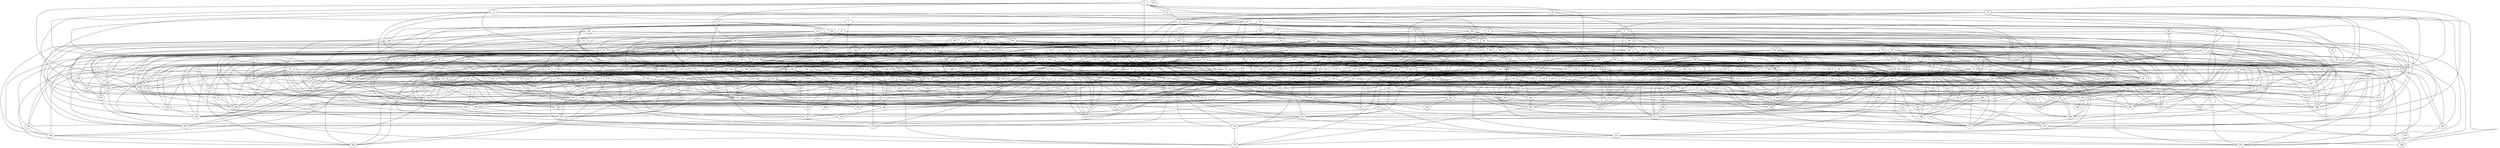 strict graph "gnp_random_graph(400,0.015)" {
0;
1;
2;
3;
4;
5;
6;
7;
8;
9;
10;
11;
12;
13;
14;
15;
16;
17;
18;
19;
20;
21;
22;
23;
24;
25;
26;
27;
28;
29;
30;
31;
32;
33;
34;
35;
36;
37;
38;
39;
40;
41;
42;
43;
44;
45;
46;
47;
48;
49;
50;
51;
52;
53;
54;
55;
56;
57;
58;
59;
60;
61;
62;
63;
64;
65;
66;
67;
68;
69;
70;
71;
72;
73;
74;
75;
76;
77;
78;
79;
80;
81;
82;
83;
84;
85;
86;
87;
88;
89;
90;
91;
92;
93;
94;
95;
96;
97;
98;
99;
100;
101;
102;
103;
104;
105;
106;
107;
108;
109;
110;
111;
112;
113;
114;
115;
116;
117;
118;
119;
120;
121;
122;
123;
124;
125;
126;
127;
128;
129;
130;
131;
132;
133;
134;
135;
136;
137;
138;
139;
140;
141;
142;
143;
144;
145;
146;
147;
148;
149;
150;
151;
152;
153;
154;
155;
156;
157;
158;
159;
160;
161;
162;
163;
164;
165;
166;
167;
168;
169;
170;
171;
172;
173;
174;
175;
176;
177;
178;
179;
180;
181;
182;
183;
184;
185;
186;
187;
188;
189;
190;
191;
192;
193;
194;
195;
196;
197;
198;
199;
200;
201;
202;
203;
204;
205;
206;
207;
208;
209;
210;
211;
212;
213;
214;
215;
216;
217;
218;
219;
220;
221;
222;
223;
224;
225;
226;
227;
228;
229;
230;
231;
232;
233;
234;
235;
236;
237;
238;
239;
240;
241;
242;
243;
244;
245;
246;
247;
248;
249;
250;
251;
252;
253;
254;
255;
256;
257;
258;
259;
260;
261;
262;
263;
264;
265;
266;
267;
268;
269;
270;
271;
272;
273;
274;
275;
276;
277;
278;
279;
280;
281;
282;
283;
284;
285;
286;
287;
288;
289;
290;
291;
292;
293;
294;
295;
296;
297;
298;
299;
300;
301;
302;
303;
304;
305;
306;
307;
308;
309;
310;
311;
312;
313;
314;
315;
316;
317;
318;
319;
320;
321;
322;
323;
324;
325;
326;
327;
328;
329;
330;
331;
332;
333;
334;
335;
336;
337;
338;
339;
340;
341;
342;
343;
344;
345;
346;
347;
348;
349;
350;
351;
352;
353;
354;
355;
356;
357;
358;
359;
360;
361;
362;
363;
364;
365;
366;
367;
368;
369;
370;
371;
372;
373;
374;
375;
376;
377;
378;
379;
380;
381;
382;
383;
384;
385;
386;
387;
388;
389;
390;
391;
392;
393;
394;
395;
396;
397;
398;
399;
0 -- 267  [is_available=True, prob="0.625200619726"];
0 -- 193  [is_available=True, prob="0.0756207830814"];
0 -- 63  [is_available=True, prob="0.743516318458"];
0 -- 270  [is_available=True, prob="0.837990836826"];
0 -- 7  [is_available=True, prob="0.638293258014"];
1 -- 133  [is_available=True, prob="0.965985891931"];
1 -- 177  [is_available=True, prob="0.480640728596"];
1 -- 12  [is_available=True, prob="1.0"];
1 -- 17  [is_available=True, prob="0.605853775865"];
1 -- 50  [is_available=True, prob="0.214270743294"];
1 -- 276  [is_available=True, prob="1.0"];
1 -- 341  [is_available=True, prob="1.0"];
1 -- 283  [is_available=True, prob="0.724433385217"];
2 -- 16  [is_available=True, prob="0.09624516312"];
2 -- 209  [is_available=True, prob="0.426666142844"];
2 -- 52  [is_available=True, prob="0.778708914503"];
2 -- 310  [is_available=True, prob="0.417930302784"];
2 -- 239  [is_available=True, prob="1.0"];
3 -- 291  [is_available=True, prob="0.274156446645"];
3 -- 359  [is_available=True, prob="1.0"];
3 -- 360  [is_available=True, prob="0.547964144011"];
3 -- 298  [is_available=True, prob="1.0"];
3 -- 371  [is_available=True, prob="0.902831100458"];
3 -- 125  [is_available=True, prob="0.346865899897"];
4 -- 296  [is_available=True, prob="0.246403699234"];
4 -- 13  [is_available=True, prob="1.0"];
4 -- 46  [is_available=True, prob="0.991418265843"];
4 -- 71  [is_available=True, prob="0.231616779851"];
5 -- 200  [is_available=True, prob="1.0"];
5 -- 185  [is_available=True, prob="0.0492829355062"];
5 -- 245  [is_available=True, prob="1.0"];
5 -- 6  [is_available=True, prob="0.307215066168"];
5 -- 329  [is_available=True, prob="0.400515679347"];
6 -- 388  [is_available=True, prob="1.0"];
6 -- 75  [is_available=True, prob="0.599101349541"];
6 -- 143  [is_available=True, prob="0.900799626755"];
6 -- 63  [is_available=True, prob="0.459767490273"];
7 -- 179  [is_available=True, prob="0.823689063636"];
7 -- 75  [is_available=True, prob="1.0"];
7 -- 204  [is_available=True, prob="0.188261817401"];
7 -- 149  [is_available=True, prob="0.160105500627"];
8 -- 384  [is_available=True, prob="0.822844613945"];
8 -- 360  [is_available=True, prob="0.97571684355"];
8 -- 41  [is_available=True, prob="1.0"];
8 -- 176  [is_available=True, prob="0.985912985552"];
8 -- 287  [is_available=True, prob="0.280383803764"];
8 -- 351  [is_available=True, prob="0.730329625726"];
9 -- 288  [is_available=True, prob="0.96877150767"];
9 -- 344  [is_available=True, prob="0.410115283034"];
9 -- 325  [is_available=True, prob="0.640014037037"];
9 -- 42  [is_available=True, prob="0.688106152666"];
9 -- 49  [is_available=True, prob="0.175613531339"];
9 -- 21  [is_available=True, prob="0.0978066894369"];
9 -- 184  [is_available=True, prob="0.144160315411"];
9 -- 234  [is_available=True, prob="0.258900563668"];
9 -- 202  [is_available=True, prob="0.384869464635"];
10 -- 386  [is_available=True, prob="1.0"];
10 -- 227  [is_available=True, prob="1.0"];
10 -- 69  [is_available=True, prob="0.0572034152336"];
10 -- 172  [is_available=True, prob="0.465888931565"];
10 -- 336  [is_available=True, prob="0.306580122099"];
10 -- 53  [is_available=True, prob="0.335319688552"];
10 -- 376  [is_available=True, prob="0.431233712182"];
10 -- 57  [is_available=True, prob="0.934780757773"];
10 -- 124  [is_available=True, prob="1.0"];
10 -- 30  [is_available=True, prob="0.151976046594"];
11 -- 260  [is_available=True, prob="0.224147334163"];
11 -- 108  [is_available=True, prob="0.0425376477839"];
11 -- 109  [is_available=True, prob="1.0"];
11 -- 158  [is_available=True, prob="0.445577315422"];
12 -- 160  [is_available=True, prob="0.819371058958"];
12 -- 162  [is_available=True, prob="0.881651332578"];
12 -- 198  [is_available=True, prob="0.431640906121"];
12 -- 200  [is_available=True, prob="0.136265140177"];
12 -- 362  [is_available=True, prob="0.790610050533"];
12 -- 396  [is_available=True, prob="0.396279981904"];
12 -- 371  [is_available=True, prob="0.92306556315"];
12 -- 372  [is_available=True, prob="1.0"];
12 -- 278  [is_available=True, prob="0.136088652332"];
13 -- 103  [is_available=True, prob="1.0"];
13 -- 137  [is_available=True, prob="1.0"];
13 -- 263  [is_available=True, prob="1.0"];
13 -- 365  [is_available=True, prob="0.361700165187"];
13 -- 178  [is_available=True, prob="0.75830387134"];
13 -- 115  [is_available=True, prob="0.688020405579"];
13 -- 246  [is_available=True, prob="1.0"];
13 -- 375  [is_available=True, prob="0.323069158046"];
13 -- 190  [is_available=True, prob="0.510044638901"];
14 -- 121  [is_available=True, prob="1.0"];
14 -- 114  [is_available=True, prob="0.902775476947"];
15 -- 222  [is_available=True, prob="0.266804813187"];
15 -- 218  [is_available=True, prob="0.916042510181"];
15 -- 274  [is_available=True, prob="0.263344608755"];
15 -- 213  [is_available=True, prob="0.888040859132"];
15 -- 150  [is_available=True, prob="0.761376525601"];
16 -- 164  [is_available=True, prob="0.115477723534"];
16 -- 360  [is_available=True, prob="0.285109731169"];
16 -- 374  [is_available=True, prob="0.896263059807"];
16 -- 121  [is_available=True, prob="0.544392952051"];
16 -- 58  [is_available=True, prob="1.0"];
17 -- 98  [is_available=True, prob="0.675904144233"];
17 -- 139  [is_available=True, prob="0.7365213834"];
17 -- 97  [is_available=True, prob="0.433030697894"];
17 -- 75  [is_available=True, prob="1.0"];
17 -- 82  [is_available=True, prob="0.898860851365"];
17 -- 163  [is_available=True, prob="0.0176675441067"];
17 -- 85  [is_available=True, prob="0.338058937076"];
17 -- 185  [is_available=True, prob="1.0"];
17 -- 125  [is_available=True, prob="0.440929178444"];
17 -- 254  [is_available=True, prob="0.010761654355"];
17 -- 213  [is_available=True, prob="1.0"];
18 -- 100  [is_available=True, prob="1.0"];
18 -- 167  [is_available=True, prob="0.623893998665"];
18 -- 71  [is_available=True, prob="1.0"];
18 -- 173  [is_available=True, prob="0.31505896681"];
18 -- 367  [is_available=True, prob="0.526968795702"];
18 -- 80  [is_available=True, prob="1.0"];
18 -- 145  [is_available=True, prob="0.303462671786"];
18 -- 68  [is_available=True, prob="0.943036721901"];
19 -- 64  [is_available=True, prob="0.430334252137"];
19 -- 133  [is_available=True, prob="0.799592465701"];
19 -- 394  [is_available=True, prob="0.100018641367"];
19 -- 43  [is_available=True, prob="1.0"];
19 -- 178  [is_available=True, prob="0.239351734432"];
19 -- 191  [is_available=True, prob="0.598023394763"];
20 -- 272  [is_available=True, prob="0.506969398617"];
20 -- 289  [is_available=True, prob="0.762686409172"];
20 -- 146  [is_available=True, prob="0.669998914467"];
20 -- 275  [is_available=True, prob="1.0"];
20 -- 328  [is_available=True, prob="1.0"];
21 -- 338  [is_available=True, prob="0.698171913728"];
21 -- 316  [is_available=True, prob="0.644298020741"];
21 -- 30  [is_available=True, prob="1.0"];
22 -- 257  [is_available=True, prob="0.902838297197"];
22 -- 258  [is_available=True, prob="0.554009098685"];
22 -- 196  [is_available=True, prob="1.0"];
22 -- 296  [is_available=True, prob="0.902112693451"];
22 -- 253  [is_available=True, prob="0.786897752494"];
22 -- 158  [is_available=True, prob="1.0"];
23 -- 198  [is_available=True, prob="0.645007065316"];
23 -- 104  [is_available=True, prob="0.63164500426"];
23 -- 73  [is_available=True, prob="0.838593113061"];
23 -- 266  [is_available=True, prob="0.736527024084"];
23 -- 173  [is_available=True, prob="1.0"];
23 -- 269  [is_available=True, prob="0.659325964685"];
23 -- 53  [is_available=True, prob="1.0"];
23 -- 253  [is_available=True, prob="1.0"];
24 -- 177  [is_available=True, prob="0.982733341744"];
24 -- 26  [is_available=True, prob="1.0"];
24 -- 74  [is_available=True, prob="0.17479328198"];
24 -- 234  [is_available=True, prob="1.0"];
24 -- 343  [is_available=True, prob="0.995240716826"];
25 -- 233  [is_available=True, prob="0.664904475402"];
25 -- 49  [is_available=True, prob="0.0313898121516"];
25 -- 223  [is_available=True, prob="0.0944529752056"];
25 -- 245  [is_available=True, prob="0.084212253937"];
25 -- 143  [is_available=True, prob="0.711237391565"];
26 -- 388  [is_available=True, prob="1.0"];
26 -- 45  [is_available=True, prob="0.732716099155"];
27 -- 321  [is_available=True, prob="0.390276477249"];
27 -- 53  [is_available=True, prob="0.870052670068"];
27 -- 135  [is_available=True, prob="1.0"];
28 -- 169  [is_available=True, prob="0.814673919911"];
28 -- 82  [is_available=True, prob="1.0"];
28 -- 339  [is_available=True, prob="0.116697390406"];
28 -- 117  [is_available=True, prob="0.888548635536"];
28 -- 316  [is_available=True, prob="0.633235398072"];
28 -- 30  [is_available=True, prob="1.0"];
29 -- 129  [is_available=True, prob="1.0"];
29 -- 324  [is_available=True, prob="0.798915600811"];
29 -- 229  [is_available=True, prob="0.761272582568"];
29 -- 106  [is_available=True, prob="0.951085795529"];
29 -- 83  [is_available=True, prob="0.329970615094"];
29 -- 90  [is_available=True, prob="0.345814764218"];
29 -- 380  [is_available=True, prob="0.905170761433"];
30 -- 381  [is_available=True, prob="0.644846461917"];
30 -- 84  [is_available=True, prob="1.0"];
30 -- 119  [is_available=True, prob="0.0357646214778"];
30 -- 184  [is_available=True, prob="1.0"];
30 -- 90  [is_available=True, prob="1.0"];
30 -- 266  [is_available=True, prob="0.657626792763"];
31 -- 123  [is_available=True, prob="0.345422348886"];
31 -- 395  [is_available=True, prob="1.0"];
32 -- 115  [is_available=True, prob="1.0"];
32 -- 196  [is_available=True, prob="1.0"];
33 -- 233  [is_available=True, prob="0.240023459999"];
33 -- 359  [is_available=True, prob="0.296503472962"];
33 -- 140  [is_available=True, prob="0.306663592515"];
33 -- 308  [is_available=True, prob="0.412131076931"];
34 -- 250  [is_available=True, prob="0.78664990893"];
34 -- 195  [is_available=True, prob="1.0"];
34 -- 316  [is_available=True, prob="0.139227840839"];
34 -- 274  [is_available=True, prob="0.933778788816"];
35 -- 135  [is_available=True, prob="0.0285390953008"];
35 -- 299  [is_available=True, prob="1.0"];
35 -- 204  [is_available=True, prob="0.863280009376"];
35 -- 309  [is_available=True, prob="0.191711228475"];
35 -- 281  [is_available=True, prob="0.635747024809"];
35 -- 315  [is_available=True, prob="0.967853860911"];
35 -- 253  [is_available=True, prob="0.255667478463"];
35 -- 319  [is_available=True, prob="0.0155411801261"];
36 -- 290  [is_available=True, prob="1.0"];
36 -- 133  [is_available=True, prob="0.489984608402"];
37 -- 308  [is_available=True, prob="1.0"];
37 -- 299  [is_available=True, prob="0.408348749198"];
37 -- 276  [is_available=True, prob="1.0"];
37 -- 153  [is_available=True, prob="1.0"];
37 -- 285  [is_available=True, prob="1.0"];
37 -- 62  [is_available=True, prob="0.621016210723"];
38 -- 379  [is_available=True, prob="0.435683336975"];
38 -- 306  [is_available=True, prob="0.00479870437187"];
38 -- 267  [is_available=True, prob="1.0"];
38 -- 334  [is_available=True, prob="0.271077196843"];
39 -- 162  [is_available=True, prob="1.0"];
39 -- 131  [is_available=True, prob="0.325957338864"];
39 -- 200  [is_available=True, prob="0.45239755853"];
39 -- 362  [is_available=True, prob="1.0"];
39 -- 214  [is_available=True, prob="0.356017587446"];
39 -- 375  [is_available=True, prob="1.0"];
39 -- 248  [is_available=True, prob="1.0"];
39 -- 158  [is_available=True, prob="0.789827284169"];
40 -- 369  [is_available=True, prob="0.102557546046"];
40 -- 266  [is_available=True, prob="0.524063913354"];
40 -- 269  [is_available=True, prob="1.0"];
40 -- 111  [is_available=True, prob="0.260253156414"];
41 -- 70  [is_available=True, prob="0.627105619392"];
41 -- 137  [is_available=True, prob="0.424556750666"];
41 -- 139  [is_available=True, prob="0.883881917769"];
41 -- 270  [is_available=True, prob="1.0"];
41 -- 279  [is_available=True, prob="0.178383421298"];
41 -- 317  [is_available=True, prob="0.132534598758"];
42 -- 131  [is_available=True, prob="1.0"];
42 -- 54  [is_available=True, prob="1.0"];
42 -- 390  [is_available=True, prob="0.213778336013"];
42 -- 135  [is_available=True, prob="0.070424766615"];
42 -- 108  [is_available=True, prob="0.604727882658"];
42 -- 271  [is_available=True, prob="0.826340906503"];
42 -- 245  [is_available=True, prob="0.788343987384"];
42 -- 214  [is_available=True, prob="0.661200053475"];
43 -- 147  [is_available=True, prob="1.0"];
43 -- 326  [is_available=True, prob="0.0613079175044"];
43 -- 245  [is_available=True, prob="0.567747847134"];
43 -- 312  [is_available=True, prob="0.373651503729"];
43 -- 341  [is_available=True, prob="0.421609773195"];
44 -- 385  [is_available=True, prob="0.514048729405"];
44 -- 276  [is_available=True, prob="0.864916551799"];
44 -- 222  [is_available=True, prob="0.457783759046"];
44 -- 399  [is_available=True, prob="0.100685896678"];
45 -- 268  [is_available=True, prob="0.39396077897"];
45 -- 124  [is_available=True, prob="1.0"];
46 -- 108  [is_available=True, prob="0.432062093799"];
46 -- 250  [is_available=True, prob="0.557311334207"];
46 -- 188  [is_available=True, prob="0.453725547051"];
47 -- 120  [is_available=True, prob="0.838005752208"];
47 -- 337  [is_available=True, prob="0.0146090004399"];
47 -- 354  [is_available=True, prob="0.607709224881"];
47 -- 53  [is_available=True, prob="1.0"];
48 -- 295  [is_available=True, prob="0.694195586142"];
48 -- 104  [is_available=True, prob="1.0"];
48 -- 209  [is_available=True, prob="1.0"];
48 -- 376  [is_available=True, prob="0.393407384533"];
48 -- 60  [is_available=True, prob="0.825624973512"];
48 -- 319  [is_available=True, prob="0.637832641975"];
49 -- 355  [is_available=True, prob="1.0"];
49 -- 203  [is_available=True, prob="1.0"];
49 -- 141  [is_available=True, prob="0.776941342004"];
49 -- 367  [is_available=True, prob="1.0"];
49 -- 85  [is_available=True, prob="0.965774024826"];
49 -- 157  [is_available=True, prob="0.932703231022"];
49 -- 286  [is_available=True, prob="0.947002856432"];
49 -- 383  [is_available=True, prob="1.0"];
50 -- 194  [is_available=True, prob="1.0"];
50 -- 228  [is_available=True, prob="1.0"];
50 -- 165  [is_available=True, prob="0.67140412259"];
50 -- 112  [is_available=True, prob="0.99673785817"];
50 -- 336  [is_available=True, prob="1.0"];
50 -- 306  [is_available=True, prob="0.145556462136"];
50 -- 276  [is_available=True, prob="0.842861270969"];
50 -- 100  [is_available=True, prob="0.396416309933"];
51 -- 198  [is_available=True, prob="0.640591835725"];
51 -- 189  [is_available=True, prob="0.987856202851"];
51 -- 86  [is_available=True, prob="0.0785858273259"];
51 -- 365  [is_available=True, prob="0.435107307518"];
52 -- 251  [is_available=True, prob="0.285744108139"];
52 -- 164  [is_available=True, prob="1.0"];
52 -- 190  [is_available=True, prob="0.340744804839"];
52 -- 199  [is_available=True, prob="0.978294256451"];
53 -- 298  [is_available=True, prob="0.0159291852305"];
53 -- 363  [is_available=True, prob="0.542900272572"];
53 -- 339  [is_available=True, prob="0.918062099535"];
53 -- 250  [is_available=True, prob="0.16074463333"];
53 -- 318  [is_available=True, prob="1.0"];
54 -- 384  [is_available=True, prob="0.720395014076"];
54 -- 136  [is_available=True, prob="1.0"];
54 -- 333  [is_available=True, prob="0.346299643681"];
54 -- 210  [is_available=True, prob="0.509834262416"];
54 -- 243  [is_available=True, prob="1.0"];
54 -- 347  [is_available=True, prob="1.0"];
55 -- 265  [is_available=True, prob="0.452071813752"];
55 -- 322  [is_available=True, prob="0.522225647737"];
55 -- 340  [is_available=True, prob="0.840019923345"];
55 -- 338  [is_available=True, prob="0.19767201746"];
55 -- 351  [is_available=True, prob="1.0"];
56 -- 387  [is_available=True, prob="0.425100972658"];
56 -- 106  [is_available=True, prob="0.301687942662"];
56 -- 209  [is_available=True, prob="0.798571499868"];
56 -- 341  [is_available=True, prob="0.483018856205"];
56 -- 342  [is_available=True, prob="0.435407227888"];
56 -- 217  [is_available=True, prob="0.652533218129"];
57 -- 163  [is_available=True, prob="0.994603964501"];
57 -- 154  [is_available=True, prob="0.133222570368"];
57 -- 294  [is_available=True, prob="1.0"];
57 -- 383  [is_available=True, prob="0.952650234776"];
58 -- 288  [is_available=True, prob="0.371245122257"];
58 -- 392  [is_available=True, prob="0.209213753171"];
58 -- 393  [is_available=True, prob="0.509293687354"];
58 -- 399  [is_available=True, prob="0.577422664658"];
58 -- 379  [is_available=True, prob="1.0"];
59 -- 352  [is_available=True, prob="0.551491788867"];
59 -- 353  [is_available=True, prob="0.553867800693"];
59 -- 234  [is_available=True, prob="0.63640203156"];
59 -- 141  [is_available=True, prob="0.490045526012"];
59 -- 178  [is_available=True, prob="1.0"];
59 -- 342  [is_available=True, prob="0.835701596033"];
59 -- 314  [is_available=True, prob="0.0124868911214"];
59 -- 170  [is_available=True, prob="0.946272176054"];
60 -- 288  [is_available=True, prob="1.0"];
60 -- 131  [is_available=True, prob="0.382595800112"];
60 -- 175  [is_available=True, prob="1.0"];
60 -- 115  [is_available=True, prob="0.186605223384"];
60 -- 189  [is_available=True, prob="0.435630399425"];
61 -- 129  [is_available=True, prob="1.0"];
61 -- 82  [is_available=True, prob="0.706549490974"];
61 -- 290  [is_available=True, prob="0.709178647609"];
61 -- 197  [is_available=True, prob="0.379163913433"];
61 -- 269  [is_available=True, prob="0.864070224124"];
62 -- 234  [is_available=True, prob="0.791514579703"];
62 -- 380  [is_available=True, prob="0.529843678641"];
63 -- 101  [is_available=True, prob="0.106004979031"];
63 -- 297  [is_available=True, prob="0.493167017661"];
63 -- 268  [is_available=True, prob="1.0"];
63 -- 278  [is_available=True, prob="0.920124039762"];
63 -- 217  [is_available=True, prob="0.247432450299"];
64 -- 257  [is_available=True, prob="0.158746555105"];
64 -- 388  [is_available=True, prob="0.170440655546"];
64 -- 188  [is_available=True, prob="0.427622037354"];
64 -- 268  [is_available=True, prob="0.299840710626"];
64 -- 311  [is_available=True, prob="1.0"];
64 -- 220  [is_available=True, prob="0.177060334563"];
65 -- 166  [is_available=True, prob="1.0"];
65 -- 238  [is_available=True, prob="0.907428072512"];
65 -- 146  [is_available=True, prob="1.0"];
65 -- 250  [is_available=True, prob="1.0"];
65 -- 219  [is_available=True, prob="0.762387616066"];
65 -- 158  [is_available=True, prob="0.932869937255"];
65 -- 223  [is_available=True, prob="0.274028929572"];
66 -- 82  [is_available=True, prob="0.939746465956"];
66 -- 276  [is_available=True, prob="0.527681535146"];
66 -- 150  [is_available=True, prob="0.533104191588"];
67 -- 288  [is_available=True, prob="0.382711893123"];
67 -- 296  [is_available=True, prob="0.356171162271"];
67 -- 346  [is_available=True, prob="0.149328966942"];
67 -- 164  [is_available=True, prob="1.0"];
67 -- 215  [is_available=True, prob="0.0387837087543"];
68 -- 262  [is_available=True, prob="0.350051161863"];
68 -- 392  [is_available=True, prob="0.770205910362"];
68 -- 306  [is_available=True, prob="1.0"];
68 -- 79  [is_available=True, prob="0.209540192526"];
68 -- 279  [is_available=True, prob="0.922148716711"];
68 -- 397  [is_available=True, prob="0.44080727897"];
68 -- 153  [is_available=True, prob="0.683511943385"];
69 -- 389  [is_available=True, prob="0.0917590787004"];
69 -- 134  [is_available=True, prob="0.627136393548"];
69 -- 116  [is_available=True, prob="1.0"];
69 -- 375  [is_available=True, prob="1.0"];
69 -- 158  [is_available=True, prob="0.0947182375883"];
70 -- 163  [is_available=True, prob="0.0541258711144"];
70 -- 316  [is_available=True, prob="0.204927236476"];
70 -- 111  [is_available=True, prob="1.0"];
71 -- 161  [is_available=True, prob="0.63875214324"];
71 -- 104  [is_available=True, prob="0.487604725299"];
71 -- 329  [is_available=True, prob="0.148675345004"];
71 -- 184  [is_available=True, prob="0.150824682829"];
71 -- 153  [is_available=True, prob="1.0"];
71 -- 346  [is_available=True, prob="1.0"];
72 -- 120  [is_available=True, prob="0.993147068289"];
72 -- 264  [is_available=True, prob="0.968068519208"];
72 -- 322  [is_available=True, prob="0.48764475858"];
72 -- 267  [is_available=True, prob="1.0"];
72 -- 175  [is_available=True, prob="0.150900030821"];
73 -- 304  [is_available=True, prob="0.430284823551"];
73 -- 352  [is_available=True, prob="0.994889236143"];
73 -- 231  [is_available=True, prob="0.429546968218"];
73 -- 110  [is_available=True, prob="0.769248309372"];
74 -- 283  [is_available=True, prob="0.247972808333"];
74 -- 90  [is_available=True, prob="1.0"];
74 -- 91  [is_available=True, prob="1.0"];
74 -- 288  [is_available=True, prob="1.0"];
75 -- 210  [is_available=True, prob="0.115562736461"];
75 -- 367  [is_available=True, prob="1.0"];
75 -- 178  [is_available=True, prob="0.869685895289"];
76 -- 193  [is_available=True, prob="0.0233852517151"];
76 -- 232  [is_available=True, prob="0.316303143742"];
76 -- 303  [is_available=True, prob="0.733961427842"];
76 -- 328  [is_available=True, prob="0.031093859357"];
76 -- 87  [is_available=True, prob="1.0"];
76 -- 79  [is_available=True, prob="0.617880359147"];
77 -- 248  [is_available=True, prob="0.0178560547162"];
77 -- 345  [is_available=True, prob="0.280367037023"];
77 -- 146  [is_available=True, prob="0.573478168616"];
77 -- 250  [is_available=True, prob="0.799211421158"];
77 -- 373  [is_available=True, prob="0.48372444917"];
78 -- 80  [is_available=True, prob="0.11012996211"];
78 -- 98  [is_available=True, prob="0.804652428769"];
78 -- 258  [is_available=True, prob="1.0"];
78 -- 174  [is_available=True, prob="1.0"];
79 -- 164  [is_available=True, prob="0.25109919638"];
79 -- 361  [is_available=True, prob="0.925313428597"];
79 -- 369  [is_available=True, prob="0.368299960095"];
79 -- 275  [is_available=True, prob="1.0"];
79 -- 309  [is_available=True, prob="0.756892970792"];
79 -- 216  [is_available=True, prob="0.453558234807"];
80 -- 128  [is_available=True, prob="0.520169909389"];
80 -- 212  [is_available=True, prob="0.304576531022"];
80 -- 166  [is_available=True, prob="0.569125378485"];
81 -- 328  [is_available=True, prob="0.209854163808"];
81 -- 370  [is_available=True, prob="0.540942603566"];
81 -- 143  [is_available=True, prob="0.126494427895"];
82 -- 192  [is_available=True, prob="0.684233873228"];
82 -- 135  [is_available=True, prob="0.365316846751"];
82 -- 348  [is_available=True, prob="0.681985313368"];
82 -- 212  [is_available=True, prob="0.206447973528"];
82 -- 341  [is_available=True, prob="0.436353797093"];
82 -- 184  [is_available=True, prob="0.0796523242947"];
82 -- 222  [is_available=True, prob="0.304600958405"];
83 -- 348  [is_available=True, prob="0.786555167449"];
83 -- 324  [is_available=True, prob="0.587131611621"];
84 -- 96  [is_available=True, prob="1.0"];
84 -- 168  [is_available=True, prob="0.189444597466"];
84 -- 330  [is_available=True, prob="1.0"];
84 -- 299  [is_available=True, prob="0.0336655248758"];
84 -- 378  [is_available=True, prob="0.494482253576"];
84 -- 251  [is_available=True, prob="0.570327913827"];
84 -- 93  [is_available=True, prob="1.0"];
85 -- 256  [is_available=True, prob="0.987299609228"];
85 -- 385  [is_available=True, prob="0.807687312054"];
85 -- 170  [is_available=True, prob="0.756257877887"];
85 -- 364  [is_available=True, prob="0.695885931785"];
85 -- 338  [is_available=True, prob="1.0"];
85 -- 187  [is_available=True, prob="0.589975553771"];
86 -- 382  [is_available=True, prob="1.0"];
86 -- 246  [is_available=True, prob="1.0"];
86 -- 94  [is_available=True, prob="1.0"];
87 -- 324  [is_available=True, prob="1.0"];
88 -- 121  [is_available=True, prob="0.84528199438"];
88 -- 383  [is_available=True, prob="0.0331456748837"];
88 -- 387  [is_available=True, prob="0.297610294152"];
88 -- 369  [is_available=True, prob="0.528565908121"];
89 -- 294  [is_available=True, prob="0.665854707557"];
89 -- 327  [is_available=True, prob="0.971479852234"];
89 -- 175  [is_available=True, prob="0.379671571599"];
89 -- 145  [is_available=True, prob="0.802953039344"];
89 -- 375  [is_available=True, prob="1.0"];
89 -- 154  [is_available=True, prob="0.743040941159"];
89 -- 380  [is_available=True, prob="0.270188095813"];
89 -- 190  [is_available=True, prob="0.22272755942"];
90 -- 194  [is_available=True, prob="1.0"];
90 -- 202  [is_available=True, prob="0.367306521244"];
90 -- 365  [is_available=True, prob="1.0"];
91 -- 196  [is_available=True, prob="1.0"];
91 -- 204  [is_available=True, prob="0.442506012058"];
91 -- 247  [is_available=True, prob="1.0"];
91 -- 172  [is_available=True, prob="0.0871711068245"];
91 -- 233  [is_available=True, prob="1.0"];
91 -- 126  [is_available=True, prob="0.123024980229"];
92 -- 203  [is_available=True, prob="0.0647042101595"];
92 -- 140  [is_available=True, prob="0.28605137262"];
92 -- 302  [is_available=True, prob="0.0172585338583"];
93 -- 161  [is_available=True, prob="1.0"];
93 -- 201  [is_available=True, prob="0.647453035175"];
93 -- 175  [is_available=True, prob="1.0"];
93 -- 307  [is_available=True, prob="0.899930478742"];
93 -- 277  [is_available=True, prob="0.817335784317"];
93 -- 361  [is_available=True, prob="0.749354560708"];
93 -- 249  [is_available=True, prob="0.854205748528"];
94 -- 290  [is_available=True, prob="0.278122931837"];
94 -- 100  [is_available=True, prob="0.0576726326574"];
94 -- 134  [is_available=True, prob="0.0817492820178"];
94 -- 296  [is_available=True, prob="1.0"];
94 -- 138  [is_available=True, prob="0.344424673862"];
94 -- 304  [is_available=True, prob="0.201874857478"];
94 -- 152  [is_available=True, prob="0.477640106467"];
94 -- 219  [is_available=True, prob="0.120541139474"];
95 -- 121  [is_available=True, prob="0.701600646323"];
95 -- 348  [is_available=True, prob="0.0827385940749"];
95 -- 356  [is_available=True, prob="0.110384109208"];
95 -- 399  [is_available=True, prob="0.501326686821"];
96 -- 388  [is_available=True, prob="1.0"];
96 -- 110  [is_available=True, prob="0.0622123137436"];
96 -- 272  [is_available=True, prob="0.976846899209"];
96 -- 212  [is_available=True, prob="0.161648546653"];
96 -- 245  [is_available=True, prob="0.886881951794"];
96 -- 312  [is_available=True, prob="0.23546235106"];
96 -- 380  [is_available=True, prob="1.0"];
96 -- 286  [is_available=True, prob="0.431888054167"];
97 -- 160  [is_available=True, prob="0.438213836702"];
97 -- 305  [is_available=True, prob="0.732923813383"];
97 -- 360  [is_available=True, prob="0.568600767866"];
97 -- 338  [is_available=True, prob="0.971342867598"];
97 -- 247  [is_available=True, prob="1.0"];
97 -- 184  [is_available=True, prob="0.803120534198"];
98 -- 396  [is_available=True, prob="1.0"];
98 -- 208  [is_available=True, prob="0.891300076347"];
98 -- 182  [is_available=True, prob="1.0"];
98 -- 318  [is_available=True, prob="0.740431260422"];
99 -- 345  [is_available=True, prob="1.0"];
99 -- 238  [is_available=True, prob="0.00431705989704"];
99 -- 375  [is_available=True, prob="0.610027718242"];
100 -- 164  [is_available=True, prob="0.11204674249"];
100 -- 293  [is_available=True, prob="0.771344012786"];
100 -- 107  [is_available=True, prob="1.0"];
100 -- 397  [is_available=True, prob="1.0"];
100 -- 190  [is_available=True, prob="0.340446810894"];
100 -- 157  [is_available=True, prob="0.838214314154"];
101 -- 385  [is_available=True, prob="0.0933947268206"];
101 -- 162  [is_available=True, prob="0.161509167952"];
101 -- 203  [is_available=True, prob="0.959039468193"];
101 -- 139  [is_available=True, prob="0.628260233172"];
101 -- 148  [is_available=True, prob="0.638995304337"];
101 -- 215  [is_available=True, prob="0.721047276951"];
102 -- 149  [is_available=True, prob="0.877028111529"];
102 -- 399  [is_available=True, prob="0.129847006758"];
103 -- 322  [is_available=True, prob="0.991525018539"];
103 -- 200  [is_available=True, prob="1.0"];
103 -- 205  [is_available=True, prob="1.0"];
103 -- 264  [is_available=True, prob="1.0"];
103 -- 148  [is_available=True, prob="0.616656839819"];
103 -- 278  [is_available=True, prob="0.772682366425"];
104 -- 198  [is_available=True, prob="0.836541688119"];
104 -- 168  [is_available=True, prob="0.777170984421"];
104 -- 239  [is_available=True, prob="0.621578861836"];
104 -- 145  [is_available=True, prob="1.0"];
104 -- 307  [is_available=True, prob="0.208275607669"];
104 -- 312  [is_available=True, prob="1.0"];
105 -- 218  [is_available=True, prob="0.205587530453"];
105 -- 285  [is_available=True, prob="0.931096990631"];
106 -- 334  [is_available=True, prob="1.0"];
106 -- 325  [is_available=True, prob="1.0"];
106 -- 151  [is_available=True, prob="0.0175970921803"];
107 -- 120  [is_available=True, prob="0.785843056623"];
107 -- 249  [is_available=True, prob="0.246193695703"];
107 -- 206  [is_available=True, prob="0.564449698924"];
108 -- 312  [is_available=True, prob="0.531109675079"];
108 -- 202  [is_available=True, prob="0.926383972024"];
108 -- 319  [is_available=True, prob="1.0"];
109 -- 321  [is_available=True, prob="0.347247293989"];
109 -- 290  [is_available=True, prob="0.797919634561"];
109 -- 132  [is_available=True, prob="1.0"];
109 -- 207  [is_available=True, prob="1.0"];
109 -- 145  [is_available=True, prob="0.709862135221"];
109 -- 196  [is_available=True, prob="0.0633224187362"];
110 -- 136  [is_available=True, prob="0.468732617653"];
110 -- 339  [is_available=True, prob="1.0"];
110 -- 327  [is_available=True, prob="0.729111774736"];
111 -- 132  [is_available=True, prob="0.349758990017"];
111 -- 169  [is_available=True, prob="1.0"];
111 -- 264  [is_available=True, prob="0.0341608179135"];
111 -- 383  [is_available=True, prob="1.0"];
111 -- 286  [is_available=True, prob="0.341013253314"];
111 -- 223  [is_available=True, prob="0.487326125662"];
112 -- 384  [is_available=True, prob="0.436651303435"];
112 -- 380  [is_available=True, prob="0.478479541466"];
112 -- 172  [is_available=True, prob="0.870666250071"];
112 -- 250  [is_available=True, prob="0.300421105898"];
112 -- 156  [is_available=True, prob="0.170549751922"];
113 -- 256  [is_available=True, prob="0.164854797542"];
113 -- 242  [is_available=True, prob="1.0"];
113 -- 235  [is_available=True, prob="1.0"];
113 -- 172  [is_available=True, prob="0.233900788585"];
113 -- 350  [is_available=True, prob="0.170104566508"];
114 -- 265  [is_available=True, prob="0.254745644993"];
114 -- 335  [is_available=True, prob="0.997236741598"];
114 -- 308  [is_available=True, prob="1.0"];
114 -- 248  [is_available=True, prob="0.375164197267"];
114 -- 187  [is_available=True, prob="0.876634533381"];
114 -- 380  [is_available=True, prob="0.993342984195"];
115 -- 225  [is_available=True, prob="0.230363899442"];
115 -- 294  [is_available=True, prob="0.519604651555"];
115 -- 188  [is_available=True, prob="0.73625287596"];
115 -- 172  [is_available=True, prob="1.0"];
115 -- 173  [is_available=True, prob="0.653965967875"];
115 -- 182  [is_available=True, prob="1.0"];
115 -- 312  [is_available=True, prob="0.743214033733"];
116 -- 396  [is_available=True, prob="0.99830081147"];
116 -- 298  [is_available=True, prob="1.0"];
116 -- 332  [is_available=True, prob="0.728613539211"];
116 -- 210  [is_available=True, prob="0.858990611658"];
116 -- 242  [is_available=True, prob="1.0"];
116 -- 179  [is_available=True, prob="0.849039868347"];
116 -- 223  [is_available=True, prob="0.596139043356"];
117 -- 395  [is_available=True, prob="0.379080501337"];
117 -- 164  [is_available=True, prob="0.767955050558"];
117 -- 235  [is_available=True, prob="0.881476647833"];
117 -- 370  [is_available=True, prob="0.133920255409"];
117 -- 343  [is_available=True, prob="1.0"];
118 -- 351  [is_available=True, prob="0.657712944846"];
118 -- 324  [is_available=True, prob="1.0"];
118 -- 358  [is_available=True, prob="0.836235816246"];
118 -- 238  [is_available=True, prob="1.0"];
118 -- 183  [is_available=True, prob="0.545768063912"];
119 -- 192  [is_available=True, prob="0.112368819321"];
119 -- 264  [is_available=True, prob="0.708628776229"];
120 -- 171  [is_available=True, prob="0.0287170286426"];
120 -- 231  [is_available=True, prob="0.037791523711"];
120 -- 273  [is_available=True, prob="1.0"];
120 -- 281  [is_available=True, prob="0.437925598288"];
121 -- 133  [is_available=True, prob="0.227962526832"];
121 -- 234  [is_available=True, prob="1.0"];
121 -- 299  [is_available=True, prob="0.830554396822"];
121 -- 146  [is_available=True, prob="0.669989237949"];
121 -- 318  [is_available=True, prob="1.0"];
122 -- 244  [is_available=True, prob="1.0"];
122 -- 253  [is_available=True, prob="0.306176581384"];
122 -- 341  [is_available=True, prob="0.746117934227"];
123 -- 248  [is_available=True, prob="1.0"];
123 -- 392  [is_available=True, prob="1.0"];
123 -- 365  [is_available=True, prob="0.635296123291"];
124 -- 386  [is_available=True, prob="0.523771466827"];
124 -- 325  [is_available=True, prob="1.0"];
124 -- 312  [is_available=True, prob="0.362335878006"];
124 -- 362  [is_available=True, prob="1.0"];
125 -- 258  [is_available=True, prob="0.363874045981"];
125 -- 223  [is_available=True, prob="0.660521651436"];
125 -- 201  [is_available=True, prob="1.0"];
126 -- 127  [is_available=True, prob="0.845033585754"];
127 -- 354  [is_available=True, prob="0.121502214682"];
127 -- 259  [is_available=True, prob="0.757907731243"];
127 -- 369  [is_available=True, prob="0.30878813482"];
127 -- 244  [is_available=True, prob="0.864188146849"];
127 -- 216  [is_available=True, prob="0.553358362453"];
127 -- 189  [is_available=True, prob="0.167561440214"];
128 -- 205  [is_available=True, prob="1.0"];
128 -- 374  [is_available=True, prob="0.654462061017"];
129 -- 363  [is_available=True, prob="0.437123149091"];
129 -- 173  [is_available=True, prob="0.743501456855"];
129 -- 345  [is_available=True, prob="0.292003883987"];
129 -- 399  [is_available=True, prob="0.879307900051"];
129 -- 287  [is_available=True, prob="1.0"];
130 -- 363  [is_available=True, prob="0.576745169372"];
130 -- 273  [is_available=True, prob="0.672593054767"];
130 -- 307  [is_available=True, prob="0.158502599509"];
130 -- 345  [is_available=True, prob="0.390266870951"];
131 -- 248  [is_available=True, prob="0.378531258144"];
132 -- 182  [is_available=True, prob="0.597515945125"];
132 -- 295  [is_available=True, prob="0.842842908326"];
132 -- 214  [is_available=True, prob="0.890291101535"];
132 -- 216  [is_available=True, prob="0.901679866493"];
134 -- 387  [is_available=True, prob="0.319264407"];
134 -- 263  [is_available=True, prob="0.171748995651"];
134 -- 330  [is_available=True, prob="0.758244634364"];
134 -- 304  [is_available=True, prob="0.766441812989"];
135 -- 141  [is_available=True, prob="0.597062708495"];
135 -- 220  [is_available=True, prob="1.0"];
136 -- 352  [is_available=True, prob="1.0"];
136 -- 356  [is_available=True, prob="0.673814589762"];
136 -- 198  [is_available=True, prob="0.772844031311"];
136 -- 299  [is_available=True, prob="0.332822881192"];
136 -- 365  [is_available=True, prob="0.546664616084"];
136 -- 381  [is_available=True, prob="0.394114777536"];
136 -- 366  [is_available=True, prob="0.14059219087"];
136 -- 185  [is_available=True, prob="1.0"];
136 -- 285  [is_available=True, prob="1.0"];
137 -- 293  [is_available=True, prob="0.685689839194"];
137 -- 298  [is_available=True, prob="0.491485796586"];
137 -- 398  [is_available=True, prob="1.0"];
137 -- 333  [is_available=True, prob="0.707180488795"];
137 -- 148  [is_available=True, prob="0.41620041358"];
137 -- 184  [is_available=True, prob="0.563781531488"];
137 -- 276  [is_available=True, prob="0.119767437581"];
137 -- 346  [is_available=True, prob="1.0"];
138 -- 257  [is_available=True, prob="0.764233879003"];
138 -- 291  [is_available=True, prob="1.0"];
138 -- 165  [is_available=True, prob="1.0"];
138 -- 142  [is_available=True, prob="0.0546905882096"];
138 -- 152  [is_available=True, prob="1.0"];
138 -- 351  [is_available=True, prob="0.744244403795"];
139 -- 352  [is_available=True, prob="1.0"];
139 -- 398  [is_available=True, prob="0.0885946863626"];
139 -- 303  [is_available=True, prob="1.0"];
139 -- 318  [is_available=True, prob="0.227982878077"];
139 -- 287  [is_available=True, prob="0.180537116568"];
140 -- 202  [is_available=True, prob="0.291710245986"];
140 -- 203  [is_available=True, prob="1.0"];
140 -- 364  [is_available=True, prob="0.414067549348"];
140 -- 159  [is_available=True, prob="0.994804586478"];
141 -- 352  [is_available=True, prob="0.43660638049"];
141 -- 379  [is_available=True, prob="0.277961405507"];
141 -- 150  [is_available=True, prob="0.522261391992"];
141 -- 158  [is_available=True, prob="0.121387174664"];
142 -- 268  [is_available=True, prob="0.772598472445"];
142 -- 164  [is_available=True, prob="0.965875000347"];
142 -- 157  [is_available=True, prob="0.175710606542"];
142 -- 325  [is_available=True, prob="0.495045308661"];
143 -- 358  [is_available=True, prob="0.383071304979"];
143 -- 241  [is_available=True, prob="1.0"];
143 -- 178  [is_available=True, prob="1.0"];
143 -- 312  [is_available=True, prob="1.0"];
144 -- 366  [is_available=True, prob="1.0"];
145 -- 227  [is_available=True, prob="0.53751177869"];
145 -- 391  [is_available=True, prob="1.0"];
145 -- 235  [is_available=True, prob="0.686534785464"];
145 -- 355  [is_available=True, prob="0.791322568107"];
145 -- 186  [is_available=True, prob="1.0"];
146 -- 289  [is_available=True, prob="1.0"];
146 -- 201  [is_available=True, prob="0.52729522066"];
146 -- 280  [is_available=True, prob="1.0"];
147 -- 375  [is_available=True, prob="0.108146617422"];
147 -- 361  [is_available=True, prob="1.0"];
147 -- 250  [is_available=True, prob="0.543774759464"];
147 -- 227  [is_available=True, prob="1.0"];
148 -- 392  [is_available=True, prob="0.902817989788"];
148 -- 204  [is_available=True, prob="0.821261741082"];
148 -- 206  [is_available=True, prob="0.153772444545"];
148 -- 151  [is_available=True, prob="0.666302437728"];
148 -- 154  [is_available=True, prob="0.884882766174"];
149 -- 232  [is_available=True, prob="0.770258575113"];
149 -- 391  [is_available=True, prob="1.0"];
149 -- 285  [is_available=True, prob="0.662797076467"];
150 -- 175  [is_available=True, prob="0.648414238768"];
150 -- 364  [is_available=True, prob="0.54643145584"];
151 -- 321  [is_available=True, prob="1.0"];
151 -- 323  [is_available=True, prob="0.650856104719"];
151 -- 231  [is_available=True, prob="0.404072847892"];
151 -- 297  [is_available=True, prob="0.542315536617"];
151 -- 174  [is_available=True, prob="0.0517330376213"];
151 -- 387  [is_available=True, prob="0.609920273303"];
152 -- 262  [is_available=True, prob="1.0"];
152 -- 177  [is_available=True, prob="1.0"];
152 -- 341  [is_available=True, prob="0.667438279377"];
152 -- 183  [is_available=True, prob="0.496149079717"];
152 -- 188  [is_available=True, prob="0.0118162393192"];
153 -- 294  [is_available=True, prob="1.0"];
153 -- 169  [is_available=True, prob="1.0"];
153 -- 267  [is_available=True, prob="0.408487899234"];
153 -- 302  [is_available=True, prob="0.0464672479976"];
153 -- 181  [is_available=True, prob="0.00997241108061"];
153 -- 157  [is_available=True, prob="0.984766433741"];
154 -- 372  [is_available=True, prob="0.751438506641"];
154 -- 368  [is_available=True, prob="0.379784067458"];
154 -- 309  [is_available=True, prob="1.0"];
155 -- 224  [is_available=True, prob="0.667729932291"];
155 -- 161  [is_available=True, prob="0.450105497574"];
155 -- 346  [is_available=True, prob="0.765501144742"];
155 -- 315  [is_available=True, prob="1.0"];
155 -- 260  [is_available=True, prob="1.0"];
156 -- 322  [is_available=True, prob="0.349140846971"];
156 -- 227  [is_available=True, prob="0.64513004645"];
156 -- 168  [is_available=True, prob="0.327180771071"];
156 -- 328  [is_available=True, prob="0.249426573801"];
156 -- 350  [is_available=True, prob="0.803276897618"];
157 -- 384  [is_available=True, prob="0.124547889722"];
157 -- 230  [is_available=True, prob="0.768951550065"];
157 -- 181  [is_available=True, prob="0.365639343889"];
157 -- 345  [is_available=True, prob="1.0"];
158 -- 320  [is_available=True, prob="0.341669508447"];
158 -- 397  [is_available=True, prob="0.832220854064"];
159 -- 390  [is_available=True, prob="0.198652967924"];
160 -- 208  [is_available=True, prob="0.0490386400119"];
160 -- 354  [is_available=True, prob="1.0"];
160 -- 363  [is_available=True, prob="0.460254209455"];
161 -- 282  [is_available=True, prob="0.655887051492"];
161 -- 276  [is_available=True, prob="0.959659960392"];
162 -- 261  [is_available=True, prob="0.247598898276"];
162 -- 190  [is_available=True, prob="0.510246053147"];
162 -- 223  [is_available=True, prob="0.449841402585"];
163 -- 288  [is_available=True, prob="0.0222723883904"];
163 -- 353  [is_available=True, prob="0.701138037043"];
163 -- 280  [is_available=True, prob="0.298512835148"];
163 -- 376  [is_available=True, prob="1.0"];
164 -- 234  [is_available=True, prob="1.0"];
164 -- 246  [is_available=True, prob="1.0"];
164 -- 373  [is_available=True, prob="0.820551223664"];
165 -- 370  [is_available=True, prob="0.552206797527"];
166 -- 187  [is_available=True, prob="0.839165338033"];
166 -- 287  [is_available=True, prob="0.320147736556"];
168 -- 218  [is_available=True, prob="1.0"];
168 -- 389  [is_available=True, prob="0.288671697302"];
169 -- 356  [is_available=True, prob="0.436319962461"];
169 -- 220  [is_available=True, prob="1.0"];
169 -- 378  [is_available=True, prob="0.610741181546"];
169 -- 381  [is_available=True, prob="0.435439432393"];
170 -- 362  [is_available=True, prob="0.0476717716086"];
170 -- 238  [is_available=True, prob="0.977298479111"];
170 -- 345  [is_available=True, prob="1.0"];
170 -- 213  [is_available=True, prob="1.0"];
171 -- 316  [is_available=True, prob="0.489667417849"];
171 -- 226  [is_available=True, prob="0.613721229819"];
171 -- 268  [is_available=True, prob="0.0371452947114"];
171 -- 389  [is_available=True, prob="0.135165913843"];
172 -- 240  [is_available=True, prob="1.0"];
172 -- 226  [is_available=True, prob="0.943154622264"];
172 -- 177  [is_available=True, prob="0.014745802504"];
172 -- 232  [is_available=True, prob="0.390226940917"];
172 -- 268  [is_available=True, prob="0.662570088992"];
172 -- 281  [is_available=True, prob="0.260157986456"];
173 -- 275  [is_available=True, prob="0.144419402883"];
173 -- 206  [is_available=True, prob="0.31286255833"];
173 -- 334  [is_available=True, prob="1.0"];
173 -- 342  [is_available=True, prob="0.722333875037"];
173 -- 189  [is_available=True, prob="0.600854917233"];
174 -- 338  [is_available=True, prob="0.849050281782"];
174 -- 268  [is_available=True, prob="0.403765576442"];
175 -- 262  [is_available=True, prob="0.983401199829"];
175 -- 240  [is_available=True, prob="1.0"];
175 -- 315  [is_available=True, prob="0.130185436706"];
176 -- 338  [is_available=True, prob="0.518101400289"];
176 -- 308  [is_available=True, prob="0.639165598963"];
176 -- 375  [is_available=True, prob="0.42065058825"];
176 -- 376  [is_available=True, prob="0.756484357822"];
176 -- 346  [is_available=True, prob="1.0"];
177 -- 331  [is_available=True, prob="1.0"];
178 -- 261  [is_available=True, prob="0.665981771043"];
179 -- 291  [is_available=True, prob="0.980400629344"];
180 -- 312  [is_available=True, prob="0.469367243577"];
180 -- 233  [is_available=True, prob="1.0"];
180 -- 245  [is_available=True, prob="0.872129122169"];
181 -- 291  [is_available=True, prob="1.0"];
181 -- 196  [is_available=True, prob="0.875282599987"];
182 -- 260  [is_available=True, prob="1.0"];
183 -- 358  [is_available=True, prob="0.538203035674"];
183 -- 327  [is_available=True, prob="1.0"];
183 -- 328  [is_available=True, prob="0.418046431516"];
183 -- 298  [is_available=True, prob="0.465135649333"];
183 -- 245  [is_available=True, prob="0.0108015386544"];
184 -- 246  [is_available=True, prob="1.0"];
185 -- 203  [is_available=True, prob="0.543287224093"];
185 -- 398  [is_available=True, prob="0.620262432387"];
185 -- 399  [is_available=True, prob="1.0"];
185 -- 210  [is_available=True, prob="0.187591162686"];
185 -- 278  [is_available=True, prob="1.0"];
185 -- 186  [is_available=True, prob="0.399973051758"];
185 -- 347  [is_available=True, prob="0.837421093646"];
185 -- 254  [is_available=True, prob="0.772127172306"];
186 -- 192  [is_available=True, prob="0.387813603079"];
186 -- 257  [is_available=True, prob="1.0"];
186 -- 381  [is_available=True, prob="0.847626952597"];
186 -- 255  [is_available=True, prob="1.0"];
187 -- 288  [is_available=True, prob="0.662289035309"];
187 -- 307  [is_available=True, prob="1.0"];
188 -- 192  [is_available=True, prob="0.572684170528"];
188 -- 305  [is_available=True, prob="0.53213873059"];
188 -- 277  [is_available=True, prob="0.342616062979"];
188 -- 317  [is_available=True, prob="0.0165974707465"];
189 -- 215  [is_available=True, prob="0.664265003584"];
190 -- 274  [is_available=True, prob="0.812401104273"];
190 -- 341  [is_available=True, prob="0.717217356256"];
191 -- 355  [is_available=True, prob="0.483358772889"];
191 -- 360  [is_available=True, prob="0.737053005178"];
191 -- 207  [is_available=True, prob="0.862641483597"];
191 -- 274  [is_available=True, prob="0.506832279932"];
191 -- 375  [is_available=True, prob="0.696380188345"];
193 -- 384  [is_available=True, prob="0.137983526071"];
193 -- 374  [is_available=True, prob="0.84293203978"];
193 -- 208  [is_available=True, prob="0.321623148887"];
193 -- 242  [is_available=True, prob="0.377689557009"];
193 -- 277  [is_available=True, prob="0.385816169575"];
193 -- 278  [is_available=True, prob="0.893388563032"];
193 -- 373  [is_available=True, prob="0.860759079925"];
194 -- 289  [is_available=True, prob="0.734782773839"];
194 -- 372  [is_available=True, prob="0.108311839436"];
194 -- 293  [is_available=True, prob="1.0"];
195 -- 292  [is_available=True, prob="1.0"];
195 -- 297  [is_available=True, prob="0.775517811767"];
195 -- 267  [is_available=True, prob="0.228935700055"];
195 -- 244  [is_available=True, prob="1.0"];
195 -- 377  [is_available=True, prob="0.448877349826"];
196 -- 324  [is_available=True, prob="0.146934703557"];
196 -- 359  [is_available=True, prob="1.0"];
196 -- 392  [is_available=True, prob="0.227723649496"];
197 -- 393  [is_available=True, prob="0.248903126881"];
197 -- 249  [is_available=True, prob="0.8983096081"];
197 -- 383  [is_available=True, prob="0.998866975481"];
198 -- 329  [is_available=True, prob="0.350266892159"];
198 -- 203  [is_available=True, prob="0.101643987477"];
198 -- 335  [is_available=True, prob="0.220696714761"];
198 -- 245  [is_available=True, prob="0.150413437372"];
198 -- 249  [is_available=True, prob="1.0"];
198 -- 255  [is_available=True, prob="0.200642745372"];
199 -- 356  [is_available=True, prob="0.0672869408474"];
199 -- 334  [is_available=True, prob="0.445647237833"];
200 -- 322  [is_available=True, prob="1.0"];
200 -- 330  [is_available=True, prob="1.0"];
200 -- 274  [is_available=True, prob="0.213440038614"];
201 -- 338  [is_available=True, prob="0.827978338941"];
201 -- 305  [is_available=True, prob="0.0232898487107"];
201 -- 315  [is_available=True, prob="0.63316739216"];
201 -- 319  [is_available=True, prob="0.411522711197"];
202 -- 366  [is_available=True, prob="0.40192205454"];
202 -- 207  [is_available=True, prob="0.513880969467"];
202 -- 218  [is_available=True, prob="1.0"];
203 -- 257  [is_available=True, prob="1.0"];
203 -- 294  [is_available=True, prob="0.539383577286"];
203 -- 260  [is_available=True, prob="0.121670735492"];
203 -- 289  [is_available=True, prob="0.146786258464"];
203 -- 232  [is_available=True, prob="1.0"];
203 -- 205  [is_available=True, prob="0.670792472175"];
203 -- 249  [is_available=True, prob="0.884822293305"];
203 -- 313  [is_available=True, prob="1.0"];
203 -- 286  [is_available=True, prob="0.604457191096"];
204 -- 299  [is_available=True, prob="0.175833987238"];
204 -- 244  [is_available=True, prob="0.797082414972"];
205 -- 303  [is_available=True, prob="0.521359480791"];
205 -- 382  [is_available=True, prob="0.870799414196"];
206 -- 395  [is_available=True, prob="1.0"];
206 -- 260  [is_available=True, prob="0.564361099824"];
206 -- 360  [is_available=True, prob="0.877854076977"];
206 -- 233  [is_available=True, prob="1.0"];
206 -- 398  [is_available=True, prob="0.513565553064"];
206 -- 297  [is_available=True, prob="0.860276589829"];
206 -- 314  [is_available=True, prob="0.533487157503"];
206 -- 381  [is_available=True, prob="1.0"];
206 -- 254  [is_available=True, prob="0.976632213521"];
207 -- 257  [is_available=True, prob="0.500268292869"];
207 -- 396  [is_available=True, prob="0.534471587402"];
207 -- 398  [is_available=True, prob="0.927533424169"];
207 -- 345  [is_available=True, prob="0.138603788592"];
207 -- 346  [is_available=True, prob="0.733964223298"];
207 -- 221  [is_available=True, prob="0.865936294543"];
208 -- 346  [is_available=True, prob="0.676006657886"];
209 -- 344  [is_available=True, prob="0.712786814787"];
209 -- 311  [is_available=True, prob="0.33204325309"];
209 -- 220  [is_available=True, prob="1.0"];
210 -- 391  [is_available=True, prob="0.719522837157"];
210 -- 357  [is_available=True, prob="0.271370923216"];
210 -- 295  [is_available=True, prob="0.682919744158"];
210 -- 375  [is_available=True, prob="0.6555297445"];
210 -- 280  [is_available=True, prob="0.85407896096"];
211 -- 281  [is_available=True, prob="0.402025482668"];
211 -- 282  [is_available=True, prob="0.218565373175"];
211 -- 221  [is_available=True, prob="0.108177639459"];
212 -- 235  [is_available=True, prob="0.973019859262"];
212 -- 309  [is_available=True, prob="1.0"];
212 -- 317  [is_available=True, prob="1.0"];
213 -- 227  [is_available=True, prob="0.949843680761"];
213 -- 373  [is_available=True, prob="0.621111020621"];
214 -- 217  [is_available=True, prob="0.566629777087"];
214 -- 262  [is_available=True, prob="0.146649610641"];
215 -- 257  [is_available=True, prob="0.155411370387"];
215 -- 371  [is_available=True, prob="0.65892465777"];
215 -- 317  [is_available=True, prob="0.484386775744"];
216 -- 276  [is_available=True, prob="0.369893699756"];
216 -- 298  [is_available=True, prob="0.400059358735"];
217 -- 229  [is_available=True, prob="0.172185176255"];
217 -- 231  [is_available=True, prob="0.654984971768"];
217 -- 393  [is_available=True, prob="0.913950753776"];
217 -- 238  [is_available=True, prob="0.319496143645"];
217 -- 270  [is_available=True, prob="1.0"];
217 -- 223  [is_available=True, prob="0.998830840262"];
218 -- 357  [is_available=True, prob="0.155455942125"];
218 -- 222  [is_available=True, prob="0.400299908141"];
219 -- 224  [is_available=True, prob="0.437556226871"];
219 -- 267  [is_available=True, prob="0.390647387343"];
219 -- 245  [is_available=True, prob="0.333717791422"];
220 -- 366  [is_available=True, prob="0.0896717516949"];
221 -- 321  [is_available=True, prob="0.445041039713"];
223 -- 238  [is_available=True, prob="1.0"];
224 -- 396  [is_available=True, prob="0.218091869269"];
224 -- 246  [is_available=True, prob="1.0"];
225 -- 333  [is_available=True, prob="0.970853931153"];
225 -- 358  [is_available=True, prob="0.214478124077"];
226 -- 280  [is_available=True, prob="1.0"];
226 -- 314  [is_available=True, prob="0.783759674095"];
226 -- 350  [is_available=True, prob="0.562122611384"];
227 -- 248  [is_available=True, prob="0.79620838885"];
227 -- 313  [is_available=True, prob="0.258827240962"];
228 -- 393  [is_available=True, prob="1.0"];
228 -- 277  [is_available=True, prob="0.489217599021"];
228 -- 383  [is_available=True, prob="0.132630846594"];
229 -- 295  [is_available=True, prob="0.630620922886"];
229 -- 253  [is_available=True, prob="0.201332390009"];
230 -- 305  [is_available=True, prob="0.348570746594"];
230 -- 335  [is_available=True, prob="1.0"];
231 -- 327  [is_available=True, prob="1.0"];
231 -- 368  [is_available=True, prob="1.0"];
232 -- 322  [is_available=True, prob="0.588231376868"];
232 -- 338  [is_available=True, prob="1.0"];
233 -- 330  [is_available=True, prob="0.875437355262"];
233 -- 248  [is_available=True, prob="0.960244151405"];
234 -- 323  [is_available=True, prob="0.0691926414652"];
234 -- 294  [is_available=True, prob="0.332967558847"];
234 -- 236  [is_available=True, prob="0.891912949159"];
234 -- 307  [is_available=True, prob="1.0"];
234 -- 309  [is_available=True, prob="0.883951416124"];
234 -- 346  [is_available=True, prob="0.549347383331"];
234 -- 351  [is_available=True, prob="0.880998717882"];
235 -- 373  [is_available=True, prob="0.544290562971"];
235 -- 374  [is_available=True, prob="0.52106102825"];
235 -- 346  [is_available=True, prob="0.245470003708"];
236 -- 365  [is_available=True, prob="0.649262465442"];
236 -- 394  [is_available=True, prob="0.741417405621"];
237 -- 379  [is_available=True, prob="0.11153462984"];
237 -- 331  [is_available=True, prob="0.319020541756"];
237 -- 357  [is_available=True, prob="0.462501984857"];
238 -- 293  [is_available=True, prob="0.667273656371"];
238 -- 264  [is_available=True, prob="1.0"];
239 -- 265  [is_available=True, prob="0.575440147901"];
239 -- 334  [is_available=True, prob="0.884289394933"];
239 -- 368  [is_available=True, prob="0.14540496506"];
239 -- 254  [is_available=True, prob="0.260499800899"];
239 -- 245  [is_available=True, prob="0.356419675172"];
239 -- 377  [is_available=True, prob="0.780524205167"];
239 -- 318  [is_available=True, prob="1.0"];
240 -- 376  [is_available=True, prob="0.690736031581"];
240 -- 326  [is_available=True, prob="1.0"];
241 -- 352  [is_available=True, prob="0.845997804144"];
241 -- 322  [is_available=True, prob="0.393149541745"];
241 -- 243  [is_available=True, prob="0.0117911267038"];
241 -- 393  [is_available=True, prob="0.773376557688"];
241 -- 371  [is_available=True, prob="0.614126603341"];
241 -- 399  [is_available=True, prob="0.647607774034"];
242 -- 384  [is_available=True, prob="1.0"];
242 -- 337  [is_available=True, prob="1.0"];
242 -- 392  [is_available=True, prob="1.0"];
243 -- 313  [is_available=True, prob="0.876273159488"];
244 -- 265  [is_available=True, prob="0.340464130292"];
244 -- 330  [is_available=True, prob="0.757228508513"];
244 -- 376  [is_available=True, prob="1.0"];
244 -- 284  [is_available=True, prob="0.808856501435"];
245 -- 290  [is_available=True, prob="0.351105833592"];
245 -- 377  [is_available=True, prob="0.299429935253"];
245 -- 255  [is_available=True, prob="0.0240676510162"];
246 -- 352  [is_available=True, prob="0.116338190543"];
246 -- 278  [is_available=True, prob="1.0"];
246 -- 295  [is_available=True, prob="1.0"];
246 -- 273  [is_available=True, prob="0.397601649585"];
248 -- 398  [is_available=True, prob="0.973420434845"];
248 -- 280  [is_available=True, prob="0.457423409353"];
249 -- 394  [is_available=True, prob="0.541630950858"];
249 -- 351  [is_available=True, prob="0.245622011028"];
250 -- 385  [is_available=True, prob="0.502677091306"];
251 -- 296  [is_available=True, prob="0.979453734897"];
251 -- 298  [is_available=True, prob="0.0401253495298"];
251 -- 327  [is_available=True, prob="0.6986497163"];
252 -- 307  [is_available=True, prob="1.0"];
252 -- 341  [is_available=True, prob="0.861269168369"];
253 -- 262  [is_available=True, prob="0.495514322776"];
253 -- 358  [is_available=True, prob="0.667799072493"];
253 -- 274  [is_available=True, prob="0.269634334557"];
253 -- 307  [is_available=True, prob="1.0"];
254 -- 395  [is_available=True, prob="1.0"];
254 -- 309  [is_available=True, prob="1.0"];
255 -- 370  [is_available=True, prob="0.305472422055"];
255 -- 291  [is_available=True, prob="0.749448370048"];
256 -- 347  [is_available=True, prob="0.785668888721"];
256 -- 364  [is_available=True, prob="0.919714066868"];
257 -- 398  [is_available=True, prob="0.773765152649"];
257 -- 272  [is_available=True, prob="0.488353342095"];
258 -- 313  [is_available=True, prob="0.983598716867"];
258 -- 293  [is_available=True, prob="0.605587462287"];
259 -- 345  [is_available=True, prob="1.0"];
259 -- 394  [is_available=True, prob="0.916306074268"];
259 -- 277  [is_available=True, prob="1.0"];
259 -- 333  [is_available=True, prob="0.0343269144958"];
260 -- 327  [is_available=True, prob="0.886691231712"];
261 -- 375  [is_available=True, prob="0.739872144803"];
261 -- 309  [is_available=True, prob="0.645066906662"];
262 -- 292  [is_available=True, prob="0.243633834324"];
263 -- 374  [is_available=True, prob="0.334283197906"];
263 -- 275  [is_available=True, prob="0.515971488013"];
263 -- 333  [is_available=True, prob="1.0"];
264 -- 305  [is_available=True, prob="0.445595843947"];
265 -- 330  [is_available=True, prob="0.175753153634"];
265 -- 300  [is_available=True, prob="1.0"];
265 -- 380  [is_available=True, prob="1.0"];
266 -- 363  [is_available=True, prob="0.6028818311"];
266 -- 364  [is_available=True, prob="0.377994908409"];
266 -- 296  [is_available=True, prob="1.0"];
267 -- 319  [is_available=True, prob="0.521463995894"];
268 -- 322  [is_available=True, prob="1.0"];
268 -- 331  [is_available=True, prob="0.976789453785"];
268 -- 303  [is_available=True, prob="0.842341923133"];
269 -- 290  [is_available=True, prob="1.0"];
269 -- 323  [is_available=True, prob="0.430933060175"];
269 -- 322  [is_available=True, prob="1.0"];
269 -- 366  [is_available=True, prob="1.0"];
270 -- 353  [is_available=True, prob="0.216061747009"];
270 -- 290  [is_available=True, prob="0.108008197543"];
270 -- 387  [is_available=True, prob="0.0790691079271"];
270 -- 299  [is_available=True, prob="0.240706375571"];
270 -- 350  [is_available=True, prob="0.606309909078"];
271 -- 368  [is_available=True, prob="0.668047213226"];
271 -- 349  [is_available=True, prob="0.173120360255"];
272 -- 324  [is_available=True, prob="1.0"];
273 -- 274  [is_available=True, prob="0.0446554518957"];
274 -- 289  [is_available=True, prob="1.0"];
274 -- 389  [is_available=True, prob="0.00030290090098"];
274 -- 399  [is_available=True, prob="0.319219135121"];
275 -- 367  [is_available=True, prob="1.0"];
276 -- 352  [is_available=True, prob="0.996018201655"];
276 -- 388  [is_available=True, prob="0.043800078995"];
277 -- 386  [is_available=True, prob="0.302955204437"];
277 -- 281  [is_available=True, prob="0.957109719371"];
277 -- 318  [is_available=True, prob="1.0"];
278 -- 306  [is_available=True, prob="1.0"];
278 -- 309  [is_available=True, prob="1.0"];
279 -- 360  [is_available=True, prob="0.813466689295"];
280 -- 312  [is_available=True, prob="0.736973332217"];
280 -- 287  [is_available=True, prob="0.00709875915295"];
281 -- 397  [is_available=True, prob="0.145748653483"];
282 -- 368  [is_available=True, prob="0.0667481653362"];
283 -- 298  [is_available=True, prob="1.0"];
284 -- 391  [is_available=True, prob="0.479475524545"];
285 -- 388  [is_available=True, prob="0.398246192224"];
285 -- 341  [is_available=True, prob="0.774217458534"];
285 -- 383  [is_available=True, prob="0.693599703988"];
286 -- 358  [is_available=True, prob="1.0"];
286 -- 312  [is_available=True, prob="0.511667219098"];
287 -- 293  [is_available=True, prob="0.542158137799"];
287 -- 380  [is_available=True, prob="0.990084009253"];
287 -- 389  [is_available=True, prob="0.0208543316432"];
288 -- 304  [is_available=True, prob="0.852253961285"];
288 -- 393  [is_available=True, prob="0.380428045284"];
289 -- 350  [is_available=True, prob="0.601079724929"];
291 -- 320  [is_available=True, prob="0.696733921761"];
291 -- 339  [is_available=True, prob="0.398373771372"];
291 -- 334  [is_available=True, prob="0.674000148874"];
292 -- 312  [is_available=True, prob="1.0"];
293 -- 362  [is_available=True, prob="0.988388932069"];
293 -- 364  [is_available=True, prob="1.0"];
293 -- 313  [is_available=True, prob="1.0"];
295 -- 321  [is_available=True, prob="0.45088906478"];
296 -- 357  [is_available=True, prob="0.611352724333"];
296 -- 324  [is_available=True, prob="0.00045306356823"];
298 -- 324  [is_available=True, prob="0.226075486072"];
298 -- 387  [is_available=True, prob="0.0688254321441"];
299 -- 388  [is_available=True, prob="1.0"];
302 -- 386  [is_available=True, prob="0.570784750047"];
303 -- 324  [is_available=True, prob="0.723609303679"];
303 -- 332  [is_available=True, prob="1.0"];
305 -- 370  [is_available=True, prob="0.0638491077465"];
305 -- 310  [is_available=True, prob="0.747099323663"];
307 -- 396  [is_available=True, prob="0.298491149801"];
307 -- 365  [is_available=True, prob="0.954490471325"];
307 -- 398  [is_available=True, prob="0.127438651946"];
308 -- 365  [is_available=True, prob="1.0"];
308 -- 311  [is_available=True, prob="1.0"];
310 -- 375  [is_available=True, prob="0.262244246756"];
311 -- 314  [is_available=True, prob="0.180537614855"];
312 -- 353  [is_available=True, prob="1.0"];
312 -- 374  [is_available=True, prob="0.213742027192"];
313 -- 333  [is_available=True, prob="0.340107714052"];
313 -- 370  [is_available=True, prob="0.530449591022"];
314 -- 366  [is_available=True, prob="0.684352829781"];
315 -- 343  [is_available=True, prob="1.0"];
316 -- 352  [is_available=True, prob="0.749736792931"];
316 -- 366  [is_available=True, prob="1.0"];
316 -- 343  [is_available=True, prob="1.0"];
318 -- 353  [is_available=True, prob="0.282477650394"];
318 -- 327  [is_available=True, prob="0.0789349855452"];
318 -- 371  [is_available=True, prob="0.0299092092608"];
318 -- 367  [is_available=True, prob="0.664051846716"];
319 -- 344  [is_available=True, prob="0.74387909055"];
322 -- 399  [is_available=True, prob="0.237412565237"];
322 -- 383  [is_available=True, prob="0.326815455383"];
323 -- 336  [is_available=True, prob="1.0"];
325 -- 384  [is_available=True, prob="0.154860451351"];
325 -- 392  [is_available=True, prob="1.0"];
327 -- 393  [is_available=True, prob="0.703837128986"];
327 -- 331  [is_available=True, prob="1.0"];
327 -- 369  [is_available=True, prob="0.562107116506"];
327 -- 376  [is_available=True, prob="0.750402540216"];
327 -- 377  [is_available=True, prob="0.486034471237"];
330 -- 344  [is_available=True, prob="1.0"];
333 -- 370  [is_available=True, prob="0.477431438971"];
333 -- 376  [is_available=True, prob="0.85377217691"];
334 -- 373  [is_available=True, prob="0.874680138032"];
335 -- 372  [is_available=True, prob="0.518470853972"];
336 -- 340  [is_available=True, prob="0.444166482098"];
337 -- 351  [is_available=True, prob="0.236722700208"];
337 -- 395  [is_available=True, prob="0.692322385999"];
338 -- 392  [is_available=True, prob="1.0"];
340 -- 389  [is_available=True, prob="0.3048046651"];
341 -- 380  [is_available=True, prob="0.217027127626"];
341 -- 367  [is_available=True, prob="0.0710037874409"];
345 -- 358  [is_available=True, prob="0.767014433258"];
345 -- 374  [is_available=True, prob="0.415120696875"];
345 -- 382  [is_available=True, prob="1.0"];
346 -- 356  [is_available=True, prob="1.0"];
346 -- 399  [is_available=True, prob="1.0"];
347 -- 359  [is_available=True, prob="0.835699518979"];
349 -- 392  [is_available=True, prob="0.624103267014"];
350 -- 354  [is_available=True, prob="1.0"];
352 -- 387  [is_available=True, prob="0.16193480435"];
352 -- 356  [is_available=True, prob="0.757574929225"];
352 -- 388  [is_available=True, prob="0.140695898291"];
353 -- 386  [is_available=True, prob="0.579165885978"];
354 -- 363  [is_available=True, prob="0.132786917367"];
355 -- 396  [is_available=True, prob="0.961366965869"];
356 -- 358  [is_available=True, prob="0.377084992918"];
359 -- 364  [is_available=True, prob="0.146636010485"];
360 -- 394  [is_available=True, prob="0.805576021934"];
360 -- 364  [is_available=True, prob="0.450596016283"];
362 -- 390  [is_available=True, prob="0.495064289832"];
363 -- 395  [is_available=True, prob="0.568196097044"];
367 -- 391  [is_available=True, prob="0.698262619452"];
369 -- 392  [is_available=True, prob="1.0"];
377 -- 392  [is_available=True, prob="0.404380738856"];
378 -- 395  [is_available=True, prob="0.634334820855"];
378 -- 385  [is_available=True, prob="0.460082969312"];
379 -- 395  [is_available=True, prob="0.904973345944"];
386 -- 390  [is_available=True, prob="0.876048257301"];
393 -- 397  [is_available=True, prob="0.0425435634039"];
}
